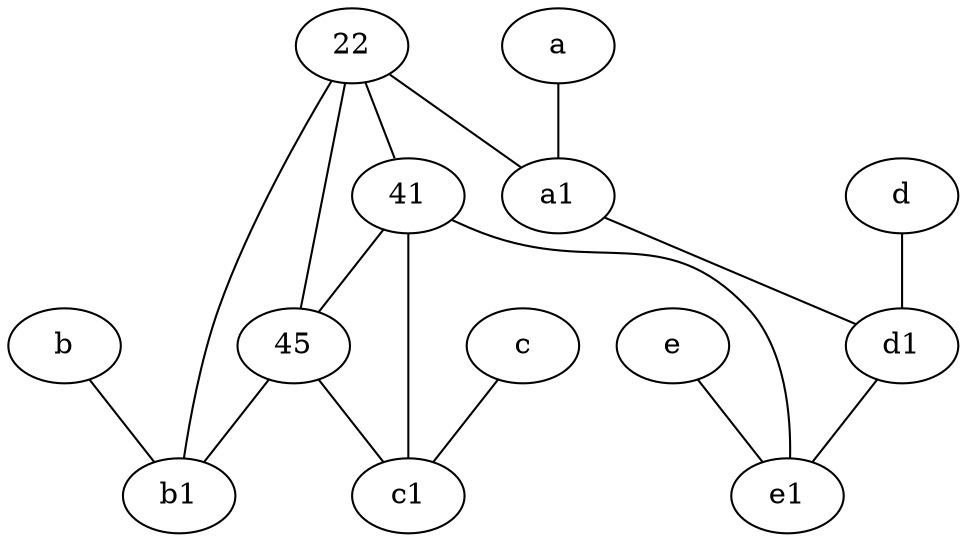 graph {
	node [labelfontsize=50]
	b [labelfontsize=50 pos="10,4!"]
	45 [labelfontsize=50]
	b1 [labelfontsize=50 pos="9,4!"]
	d1 [labelfontsize=50 pos="3,5!"]
	c [labelfontsize=50 pos="4.5,2!"]
	c1 [labelfontsize=50 pos="4.5,3!"]
	e1 [labelfontsize=50 pos="7,7!"]
	a1 [labelfontsize=50 pos="8,3!"]
	22 [labelfontsize=50]
	a [labelfontsize=50 pos="8,2!"]
	e [labelfontsize=50 pos="7,9!"]
	d [labelfontsize=50 pos="2,5!"]
	41 [labelfontsize=50]
	e -- e1
	d1 -- e1
	b -- b1
	22 -- 45
	a1 -- d1
	c -- c1
	d -- d1
	41 -- e1
	41 -- 45
	45 -- c1
	22 -- 41
	41 -- c1
	22 -- b1
	45 -- b1
	a -- a1
	22 -- a1
}
